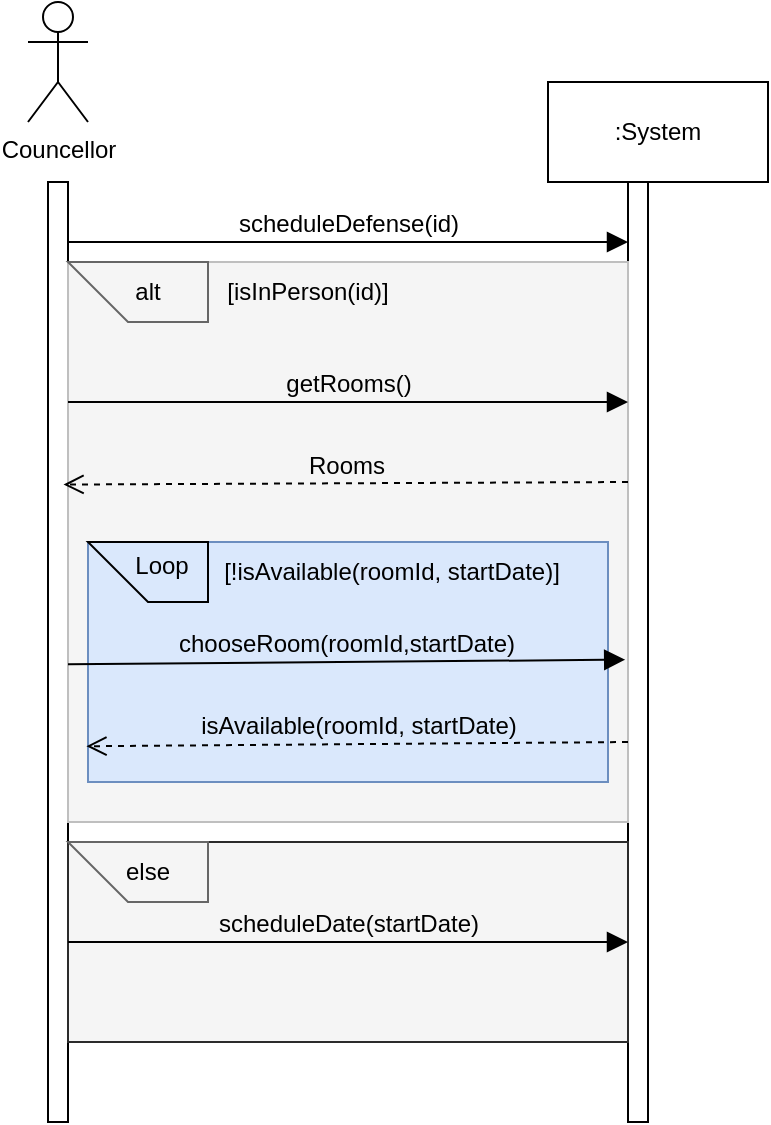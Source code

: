 <mxfile version="24.2.1" type="github">
  <diagram name="Page-1" id="b-TLKSxakqhSz4r9R6qm">
    <mxGraphModel dx="1619" dy="1248" grid="1" gridSize="10" guides="1" tooltips="1" connect="1" arrows="1" fold="1" page="0" pageScale="1" pageWidth="850" pageHeight="1100" math="0" shadow="0">
      <root>
        <mxCell id="0" />
        <mxCell id="1" parent="0" />
        <mxCell id="vCGZHYMxJ54hjTMYrUrx-10" value="Councellor" style="shape=umlActor;verticalLabelPosition=bottom;verticalAlign=top;html=1;outlineConnect=0;" vertex="1" parent="1">
          <mxGeometry x="-440" y="-420" width="30" height="60" as="geometry" />
        </mxCell>
        <mxCell id="vCGZHYMxJ54hjTMYrUrx-12" value="" style="html=1;points=[[0,0,0,0,5],[0,1,0,0,-5],[1,0,0,0,5],[1,1,0,0,-5]];perimeter=orthogonalPerimeter;outlineConnect=0;targetShapes=umlLifeline;portConstraint=eastwest;newEdgeStyle={&quot;curved&quot;:0,&quot;rounded&quot;:0};" vertex="1" parent="1">
          <mxGeometry x="-140" y="-330" width="10" height="470" as="geometry" />
        </mxCell>
        <mxCell id="vCGZHYMxJ54hjTMYrUrx-15" value="" style="html=1;points=[[0,0,0,0,5],[0,1,0,0,-5],[1,0,0,0,5],[1,1,0,0,-5]];perimeter=orthogonalPerimeter;outlineConnect=0;targetShapes=umlLifeline;portConstraint=eastwest;newEdgeStyle={&quot;curved&quot;:0,&quot;rounded&quot;:0};" vertex="1" parent="1">
          <mxGeometry x="-430" y="-330" width="10" height="470" as="geometry" />
        </mxCell>
        <mxCell id="vCGZHYMxJ54hjTMYrUrx-16" value="scheduleDefense(id)" style="html=1;verticalAlign=bottom;endArrow=block;curved=0;rounded=0;fontSize=12;startSize=8;endSize=8;" edge="1" parent="1" target="vCGZHYMxJ54hjTMYrUrx-12">
          <mxGeometry width="80" relative="1" as="geometry">
            <mxPoint x="-420" y="-300" as="sourcePoint" />
            <mxPoint x="-340" y="-300" as="targetPoint" />
            <mxPoint as="offset" />
          </mxGeometry>
        </mxCell>
        <mxCell id="vCGZHYMxJ54hjTMYrUrx-23" value="" style="rounded=0;whiteSpace=wrap;html=1;fillColor=#f5f5f5;strokeColor=#BFBFBF;fontColor=#333333;fillStyle=solid;" vertex="1" parent="1">
          <mxGeometry x="-420" y="-290" width="280" height="280" as="geometry" />
        </mxCell>
        <mxCell id="vCGZHYMxJ54hjTMYrUrx-24" value="" style="shape=manualInput;whiteSpace=wrap;html=1;rotation=-90;align=center;fillColor=#f5f5f5;fontColor=#333333;strokeColor=#666666;" vertex="1" parent="1">
          <mxGeometry x="-400" y="-310" width="30" height="70" as="geometry" />
        </mxCell>
        <mxCell id="vCGZHYMxJ54hjTMYrUrx-25" value="alt" style="text;html=1;align=center;verticalAlign=middle;whiteSpace=wrap;rounded=0;fontSize=12;" vertex="1" parent="1">
          <mxGeometry x="-410" y="-290" width="60" height="30" as="geometry" />
        </mxCell>
        <mxCell id="vCGZHYMxJ54hjTMYrUrx-26" value="[isInPerson(id)]" style="text;html=1;align=center;verticalAlign=middle;whiteSpace=wrap;rounded=0;fontSize=12;" vertex="1" parent="1">
          <mxGeometry x="-330" y="-290" width="60" height="30" as="geometry" />
        </mxCell>
        <mxCell id="vCGZHYMxJ54hjTMYrUrx-27" value="getRooms()" style="html=1;verticalAlign=bottom;endArrow=block;curved=0;rounded=0;fontSize=12;startSize=8;endSize=8;labelBackgroundColor=none;" edge="1" parent="1">
          <mxGeometry width="80" relative="1" as="geometry">
            <mxPoint x="-420" y="-220" as="sourcePoint" />
            <mxPoint x="-140" y="-220" as="targetPoint" />
          </mxGeometry>
        </mxCell>
        <mxCell id="vCGZHYMxJ54hjTMYrUrx-28" value="Rooms" style="html=1;verticalAlign=bottom;endArrow=open;dashed=1;endSize=8;curved=0;rounded=0;fontSize=12;entryX=-0.008;entryY=0.588;entryDx=0;entryDy=0;entryPerimeter=0;exitX=1;exitY=0.584;exitDx=0;exitDy=0;exitPerimeter=0;labelBackgroundColor=none;" edge="1" parent="1">
          <mxGeometry relative="1" as="geometry">
            <mxPoint x="-140.0" y="-180.0" as="sourcePoint" />
            <mxPoint x="-422.24" y="-178.72" as="targetPoint" />
          </mxGeometry>
        </mxCell>
        <mxCell id="vCGZHYMxJ54hjTMYrUrx-29" value="" style="rounded=0;whiteSpace=wrap;html=1;fillColor=#dae8fc;strokeColor=#6c8ebf;" vertex="1" parent="1">
          <mxGeometry x="-410" y="-150" width="260" height="120" as="geometry" />
        </mxCell>
        <mxCell id="vCGZHYMxJ54hjTMYrUrx-30" value="Loop" style="text;html=1;align=center;verticalAlign=middle;whiteSpace=wrap;rounded=0;fontSize=12;" vertex="1" parent="1">
          <mxGeometry x="-403" y="-153" width="60" height="30" as="geometry" />
        </mxCell>
        <mxCell id="vCGZHYMxJ54hjTMYrUrx-33" value="" style="shape=manualInput;whiteSpace=wrap;html=1;rotation=-90;align=center;fillColor=none;" vertex="1" parent="1">
          <mxGeometry x="-395" y="-165" width="30" height="60" as="geometry" />
        </mxCell>
        <mxCell id="vCGZHYMxJ54hjTMYrUrx-34" value="[!isAvailable(roomId, startDate)]" style="text;html=1;align=center;verticalAlign=middle;whiteSpace=wrap;rounded=0;fontSize=12;" vertex="1" parent="1">
          <mxGeometry x="-346" y="-150" width="176" height="30" as="geometry" />
        </mxCell>
        <mxCell id="vCGZHYMxJ54hjTMYrUrx-38" value="chooseRoom(roomId,startDate)" style="html=1;verticalAlign=bottom;endArrow=block;curved=0;rounded=0;fontSize=12;startSize=8;endSize=8;entryX=0.995;entryY=0.397;entryDx=0;entryDy=0;entryPerimeter=0;labelBackgroundColor=none;" edge="1" parent="1">
          <mxGeometry width="80" relative="1" as="geometry">
            <mxPoint x="-420" y="-88.82" as="sourcePoint" />
            <mxPoint x="-141.4" y="-91.18" as="targetPoint" />
          </mxGeometry>
        </mxCell>
        <mxCell id="vCGZHYMxJ54hjTMYrUrx-39" value="isAvailable(roomId, startDate)" style="html=1;verticalAlign=bottom;endArrow=open;dashed=1;endSize=8;curved=0;rounded=0;fontSize=12;entryX=-0.003;entryY=0.851;entryDx=0;entryDy=0;entryPerimeter=0;labelBackgroundColor=none;" edge="1" parent="1" target="vCGZHYMxJ54hjTMYrUrx-29">
          <mxGeometry relative="1" as="geometry">
            <mxPoint x="-140" y="-50" as="sourcePoint" />
            <mxPoint x="-220" y="-50" as="targetPoint" />
          </mxGeometry>
        </mxCell>
        <mxCell id="vCGZHYMxJ54hjTMYrUrx-40" value=":System" style="html=1;whiteSpace=wrap;" vertex="1" parent="1">
          <mxGeometry x="-180" y="-380" width="110" height="50" as="geometry" />
        </mxCell>
        <mxCell id="vCGZHYMxJ54hjTMYrUrx-45" value="" style="rounded=0;whiteSpace=wrap;html=1;fillColor=#F5F5F5;strokeColor=#2B2B2B;fontColor=#333333;fillStyle=solid;" vertex="1" parent="1">
          <mxGeometry x="-420" width="280" height="100" as="geometry" />
        </mxCell>
        <mxCell id="vCGZHYMxJ54hjTMYrUrx-46" value="" style="shape=manualInput;whiteSpace=wrap;html=1;rotation=-90;align=center;fillColor=#f5f5f5;fontColor=#333333;strokeColor=#666666;" vertex="1" parent="1">
          <mxGeometry x="-400" y="-20" width="30" height="70" as="geometry" />
        </mxCell>
        <mxCell id="vCGZHYMxJ54hjTMYrUrx-47" value="else" style="text;html=1;align=center;verticalAlign=middle;whiteSpace=wrap;rounded=0;fontSize=12;" vertex="1" parent="1">
          <mxGeometry x="-410" width="60" height="30" as="geometry" />
        </mxCell>
        <mxCell id="vCGZHYMxJ54hjTMYrUrx-48" value="scheduleDate(startDate)" style="html=1;verticalAlign=bottom;endArrow=block;curved=0;rounded=0;fontSize=12;startSize=8;endSize=8;labelBackgroundColor=none;" edge="1" parent="1">
          <mxGeometry width="80" relative="1" as="geometry">
            <mxPoint x="-420" y="50" as="sourcePoint" />
            <mxPoint x="-140" y="50" as="targetPoint" />
          </mxGeometry>
        </mxCell>
      </root>
    </mxGraphModel>
  </diagram>
</mxfile>
